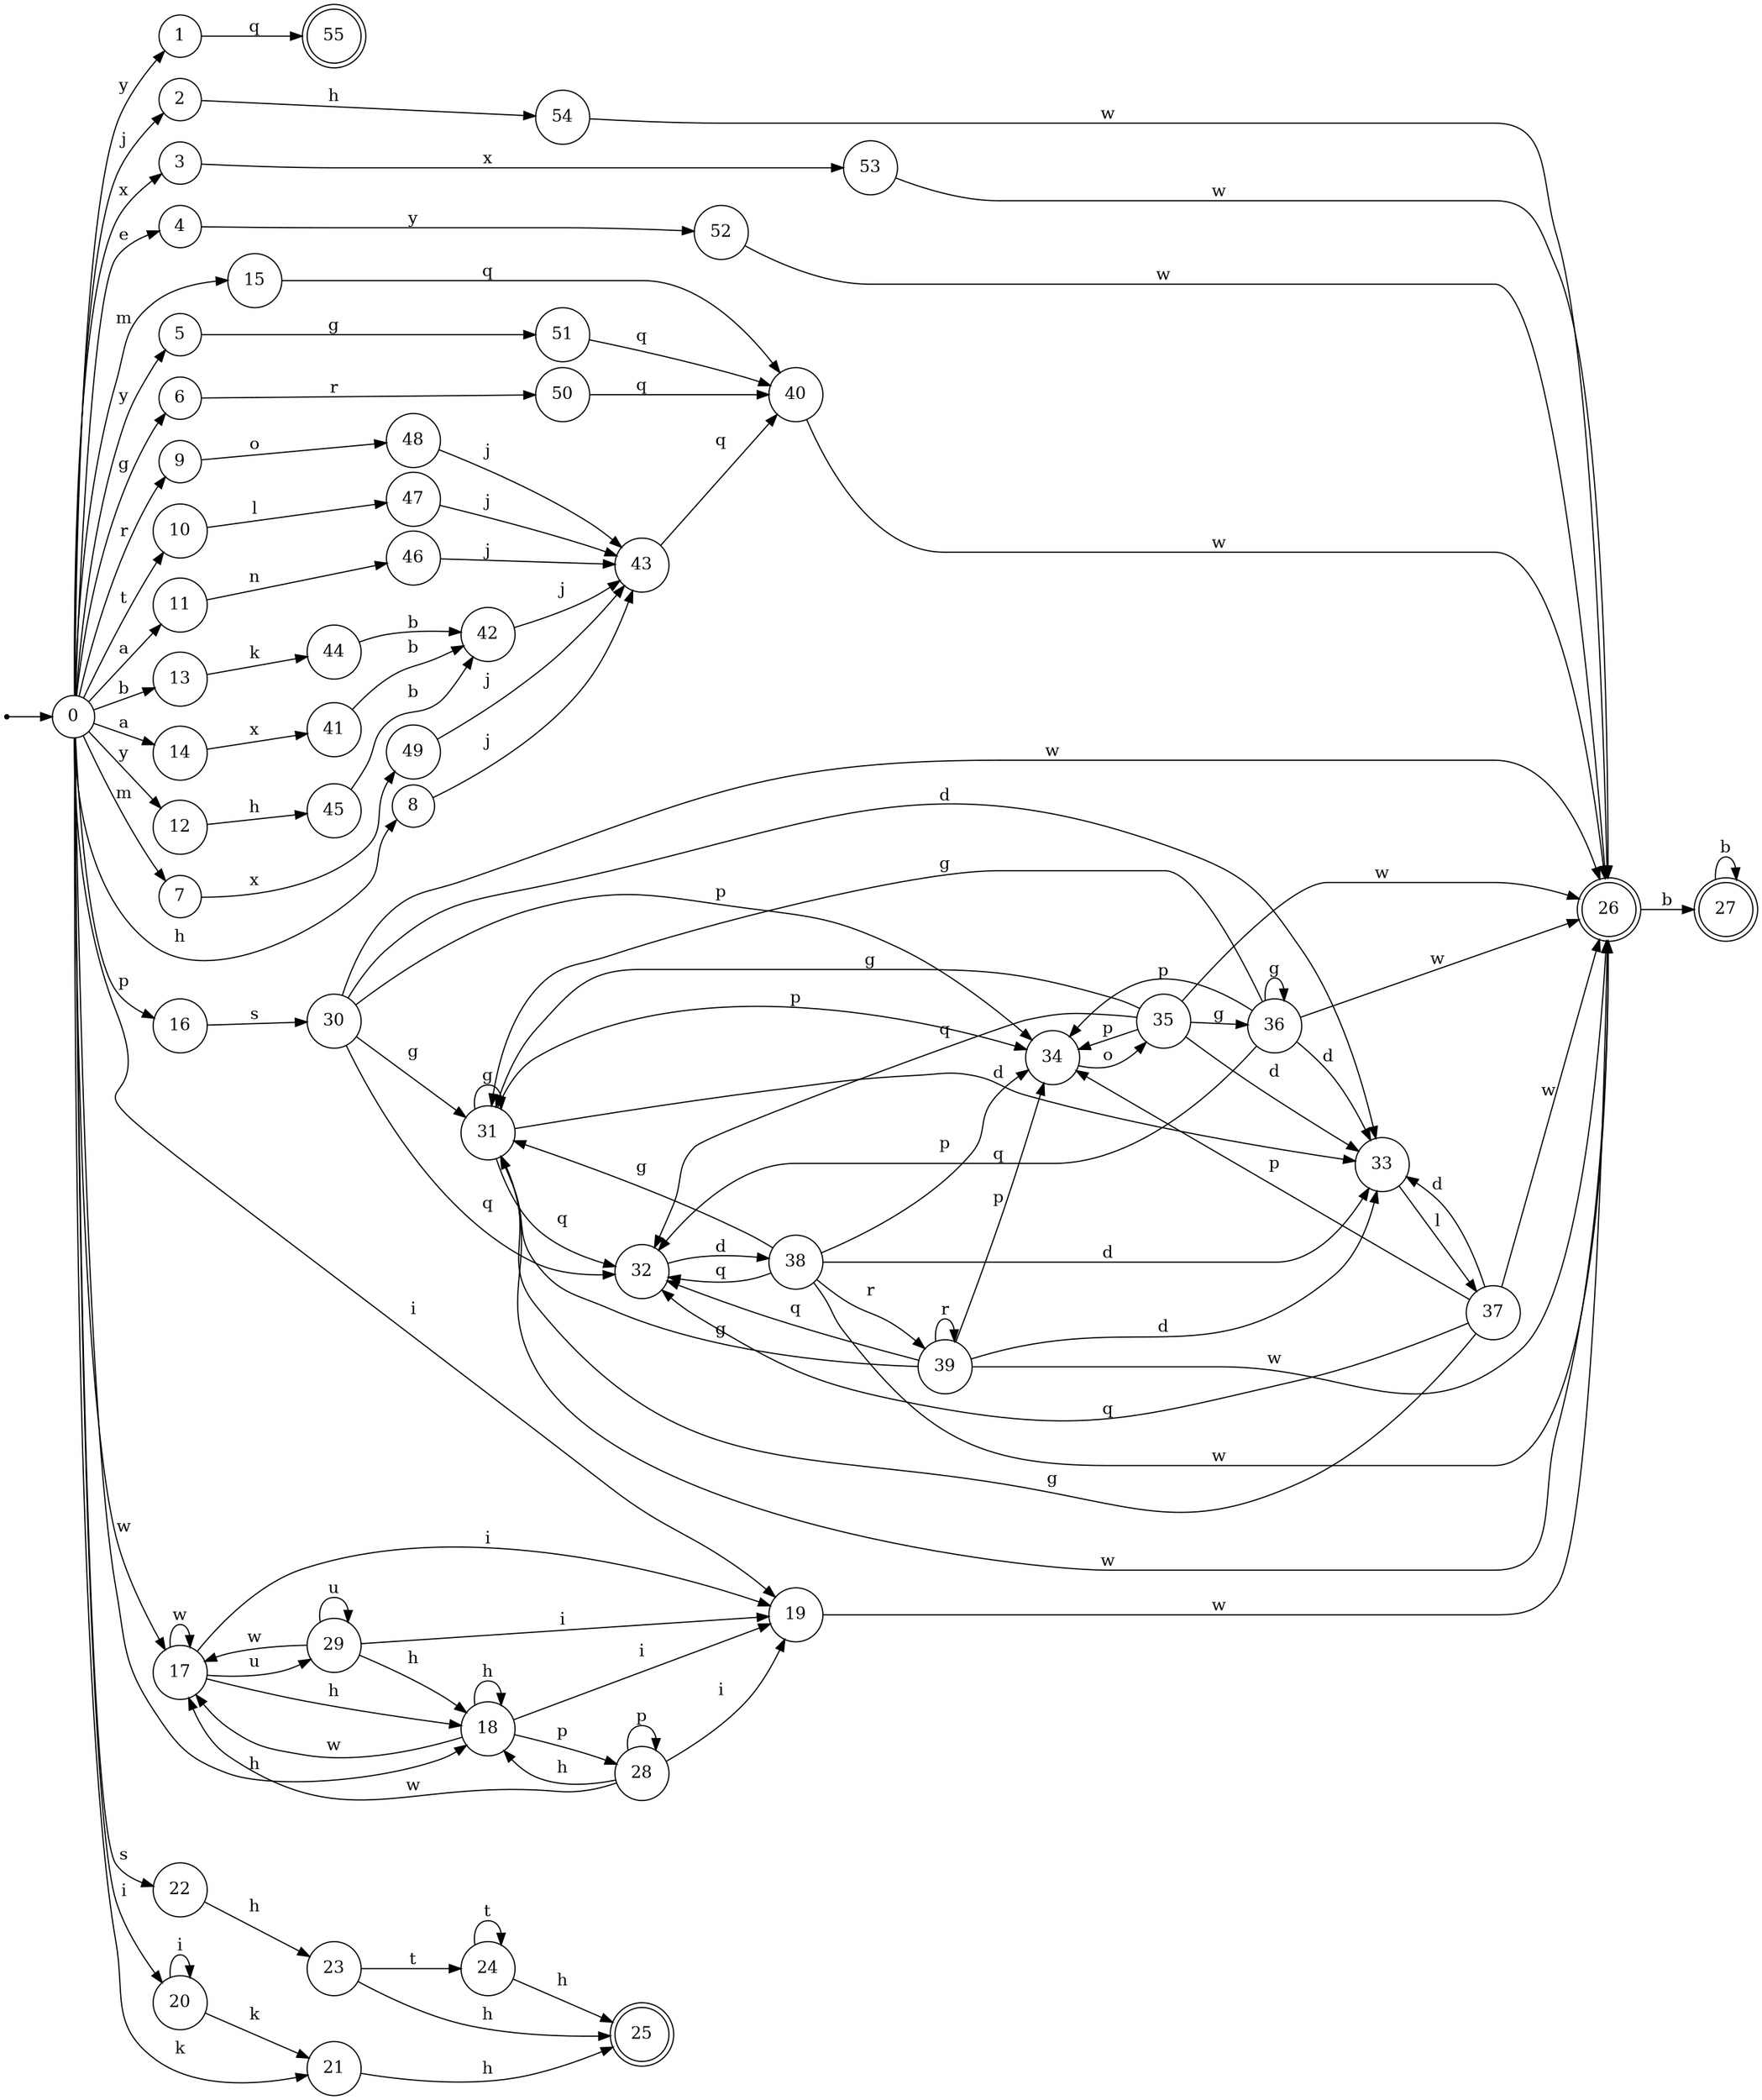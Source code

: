 digraph finite_state_machine {
rankdir=LR;
size="20,20";
node [shape = point]; "dummy0"
node [shape = circle]; "0";
"dummy0" -> "0";
node [shape = circle]; "1";
node [shape = circle]; "2";
node [shape = circle]; "3";
node [shape = circle]; "4";
node [shape = circle]; "5";
node [shape = circle]; "6";
node [shape = circle]; "7";
node [shape = circle]; "8";
node [shape = circle]; "9";
node [shape = circle]; "10";
node [shape = circle]; "11";
node [shape = circle]; "12";
node [shape = circle]; "13";
node [shape = circle]; "14";
node [shape = circle]; "15";
node [shape = circle]; "16";
node [shape = circle]; "17";
node [shape = circle]; "18";
node [shape = circle]; "19";
node [shape = circle]; "20";
node [shape = circle]; "21";
node [shape = circle]; "22";
node [shape = circle]; "23";
node [shape = circle]; "24";
node [shape = doublecircle]; "25";node [shape = doublecircle]; "26";node [shape = doublecircle]; "27";node [shape = circle]; "28";
node [shape = circle]; "29";
node [shape = circle]; "30";
node [shape = circle]; "31";
node [shape = circle]; "32";
node [shape = circle]; "33";
node [shape = circle]; "34";
node [shape = circle]; "35";
node [shape = circle]; "36";
node [shape = circle]; "37";
node [shape = circle]; "38";
node [shape = circle]; "39";
node [shape = circle]; "40";
node [shape = circle]; "41";
node [shape = circle]; "42";
node [shape = circle]; "43";
node [shape = circle]; "44";
node [shape = circle]; "45";
node [shape = circle]; "46";
node [shape = circle]; "47";
node [shape = circle]; "48";
node [shape = circle]; "49";
node [shape = circle]; "50";
node [shape = circle]; "51";
node [shape = circle]; "52";
node [shape = circle]; "53";
node [shape = circle]; "54";
node [shape = doublecircle]; "55";"0" -> "1" [label = "y"];
 "0" -> "12" [label = "y"];
 "0" -> "5" [label = "y"];
 "0" -> "2" [label = "j"];
 "0" -> "3" [label = "x"];
 "0" -> "4" [label = "e"];
 "0" -> "6" [label = "g"];
 "0" -> "15" [label = "m"];
 "0" -> "7" [label = "m"];
 "0" -> "8" [label = "h"];
 "0" -> "18" [label = "h"];
 "0" -> "9" [label = "r"];
 "0" -> "10" [label = "t"];
 "0" -> "11" [label = "a"];
 "0" -> "14" [label = "a"];
 "0" -> "13" [label = "b"];
 "0" -> "16" [label = "p"];
 "0" -> "17" [label = "w"];
 "0" -> "19" [label = "i"];
 "0" -> "20" [label = "i"];
 "0" -> "21" [label = "k"];
 "0" -> "22" [label = "s"];
 "22" -> "23" [label = "h"];
 "23" -> "24" [label = "t"];
 "23" -> "25" [label = "h"];
 "24" -> "24" [label = "t"];
 "24" -> "25" [label = "h"];
 "21" -> "25" [label = "h"];
 "20" -> "20" [label = "i"];
 "20" -> "21" [label = "k"];
 "19" -> "26" [label = "w"];
 "26" -> "27" [label = "b"];
 "27" -> "27" [label = "b"];
 "18" -> "18" [label = "h"];
 "18" -> "28" [label = "p"];
 "18" -> "17" [label = "w"];
 "18" -> "19" [label = "i"];
 "28" -> "28" [label = "p"];
 "28" -> "18" [label = "h"];
 "28" -> "17" [label = "w"];
 "28" -> "19" [label = "i"];
 "17" -> "17" [label = "w"];
 "17" -> "29" [label = "u"];
 "17" -> "18" [label = "h"];
 "17" -> "19" [label = "i"];
 "29" -> "29" [label = "u"];
 "29" -> "17" [label = "w"];
 "29" -> "18" [label = "h"];
 "29" -> "19" [label = "i"];
 "16" -> "30" [label = "s"];
 "30" -> "31" [label = "g"];
 "30" -> "32" [label = "q"];
 "30" -> "33" [label = "d"];
 "30" -> "34" [label = "p"];
 "30" -> "26" [label = "w"];
 "34" -> "35" [label = "o"];
 "35" -> "34" [label = "p"];
 "35" -> "36" [label = "g"];
 "35" -> "31" [label = "g"];
 "35" -> "32" [label = "q"];
 "35" -> "33" [label = "d"];
 "35" -> "26" [label = "w"];
 "36" -> "36" [label = "g"];
 "36" -> "31" [label = "g"];
 "36" -> "34" [label = "p"];
 "36" -> "32" [label = "q"];
 "36" -> "33" [label = "d"];
 "36" -> "26" [label = "w"];
 "33" -> "37" [label = "l"];
 "37" -> "33" [label = "d"];
 "37" -> "31" [label = "g"];
 "37" -> "32" [label = "q"];
 "37" -> "34" [label = "p"];
 "37" -> "26" [label = "w"];
 "32" -> "38" [label = "d"];
 "38" -> "32" [label = "q"];
 "38" -> "39" [label = "r"];
 "38" -> "31" [label = "g"];
 "38" -> "33" [label = "d"];
 "38" -> "34" [label = "p"];
 "38" -> "26" [label = "w"];
 "39" -> "39" [label = "r"];
 "39" -> "32" [label = "q"];
 "39" -> "31" [label = "g"];
 "39" -> "33" [label = "d"];
 "39" -> "34" [label = "p"];
 "39" -> "26" [label = "w"];
 "31" -> "31" [label = "g"];
 "31" -> "32" [label = "q"];
 "31" -> "33" [label = "d"];
 "31" -> "34" [label = "p"];
 "31" -> "26" [label = "w"];
 "15" -> "40" [label = "q"];
 "40" -> "26" [label = "w"];
 "14" -> "41" [label = "x"];
 "41" -> "42" [label = "b"];
 "42" -> "43" [label = "j"];
 "43" -> "40" [label = "q"];
 "13" -> "44" [label = "k"];
 "44" -> "42" [label = "b"];
 "12" -> "45" [label = "h"];
 "45" -> "42" [label = "b"];
 "11" -> "46" [label = "n"];
 "46" -> "43" [label = "j"];
 "10" -> "47" [label = "l"];
 "47" -> "43" [label = "j"];
 "9" -> "48" [label = "o"];
 "48" -> "43" [label = "j"];
 "8" -> "43" [label = "j"];
 "7" -> "49" [label = "x"];
 "49" -> "43" [label = "j"];
 "6" -> "50" [label = "r"];
 "50" -> "40" [label = "q"];
 "5" -> "51" [label = "g"];
 "51" -> "40" [label = "q"];
 "4" -> "52" [label = "y"];
 "52" -> "26" [label = "w"];
 "3" -> "53" [label = "x"];
 "53" -> "26" [label = "w"];
 "2" -> "54" [label = "h"];
 "54" -> "26" [label = "w"];
 "1" -> "55" [label = "q"];
 }
